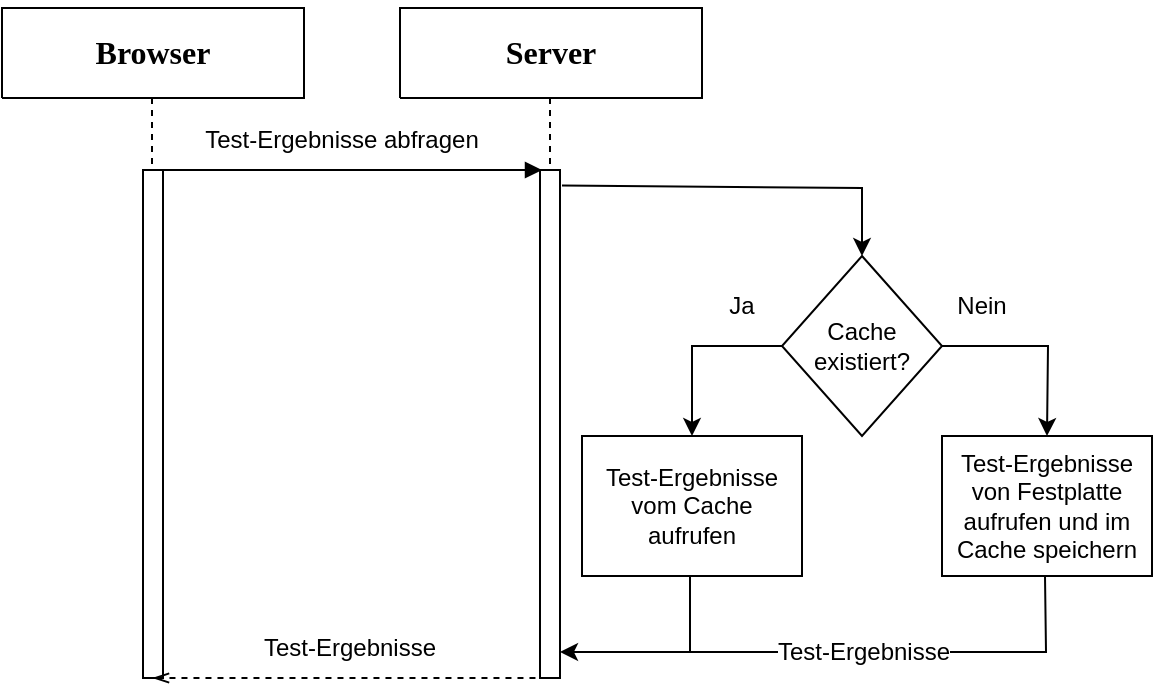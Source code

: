 <mxfile version="16.5.1" type="device"><diagram name="Zeichenblatt-1" id="Zeichenblatt-1"><mxGraphModel dx="1102" dy="857" grid="1" gridSize="10" guides="1" tooltips="1" connect="1" arrows="1" fold="1" page="1" pageScale="1" pageWidth="827" pageHeight="1169" math="0" shadow="0"><root><mxCell id="0"/><mxCell id="1" value="Verbinder" parent="0"/><mxCell id="12" style="vsdxID=108;fillColor=#FFFFFF;gradientColor=none;shape=stencil(nZBLDoAgDERP0z3SIyjew0SURgSD+Lu9kMZoXLhwN9O+tukAlrNpJg1SzDH4QW/URgNYgZTkjA4UkwJUgGXng+6DX1zLfmoymdXo17xh5zmRJ6Q42BWCfc2oJfdAr+Yv+AP9Cb7OJ3H/2JG1HNGz/84klThPVCc=);labelBackgroundColor=none;rounded=0;html=1;whiteSpace=wrap;" parent="1" vertex="1"><mxGeometry x="199" y="5" width="151" height="45" as="geometry"/></mxCell><mxCell id="15" style="vsdxID=112;edgeStyle=none;dashed=1;startArrow=none;endArrow=none;startSize=5;endSize=5;spacingTop=0;spacingBottom=0;spacingLeft=0;spacingRight=0;verticalAlign=middle;html=1;labelBackgroundColor=#ffffff;rounded=0;" parent="12" edge="1"><mxGeometry relative="1" as="geometry"><Array as="points"/><mxPoint x="75" y="45" as="sourcePoint"/><mxPoint x="75" y="240" as="targetPoint"/></mxGeometry></mxCell><mxCell id="14" style="vsdxID=110;fillColor=#FFFFFF;gradientColor=none;shape=stencil(1VFBDsIgEHwNRxKE+IJa/7GxSyFiaRa07e+FLImtB+/eZnZmdgkjTJcczCi0SpniHRc/ZCfMRWjtJ4fkc0HC9MJ0NhKOFJ/TwHyG6qzoEV91w8q5s6oRrTamJ8X8yl6gW9GoeZuVtgP9vUitElafJMUM2cfpEA1AI8pyRNoAYwuylBbEeTf+h2cV8Plm60Pglvb6dy1lxJWa/g0=);labelBackgroundColor=none;rounded=0;html=1;whiteSpace=wrap;" parent="12" vertex="1"><mxGeometry x="63" y="-3" width="24" height="0.6" as="geometry"/></mxCell><mxCell id="16" value="&lt;font style=&quot;font-size:16px;font-family:Calibri;color:#000000;direction:ltr;letter-spacing:0px;line-height:120%;opacity:1&quot;&gt;&lt;b&gt;Server&lt;br/&gt;&lt;/b&gt;&lt;/font&gt;" style="text;vsdxID=108;fillColor=none;gradientColor=none;labelBackgroundColor=none;rounded=0;html=1;whiteSpace=wrap;verticalAlign=middle;align=center;strokeColor=none;;html=1;" parent="12" vertex="1"><mxGeometry y="-0.444" width="151.49" height="45.444" as="geometry"/></mxCell><mxCell id="25" parent="1" vertex="1"><mxGeometry x="286" y="309" as="geometry"/></mxCell><mxCell id="WHD_afbQZ_5gt0yDmQIg-29" style="vsdxID=108;fillColor=#FFFFFF;gradientColor=none;shape=stencil(nZBLDoAgDERP0z3SIyjew0SURgSD+Lu9kMZoXLhwN9O+tukAlrNpJg1SzDH4QW/URgNYgZTkjA4UkwJUgGXng+6DX1zLfmoymdXo17xh5zmRJ6Q42BWCfc2oJfdAr+Yv+AP9Cb7OJ3H/2JG1HNGz/84klThPVCc=);labelBackgroundColor=none;rounded=0;html=1;whiteSpace=wrap;" parent="1" vertex="1"><mxGeometry y="5" width="151" height="45" as="geometry"/></mxCell><mxCell id="WHD_afbQZ_5gt0yDmQIg-30" style="vsdxID=110;fillColor=#FFFFFF;gradientColor=none;shape=stencil(1VFBDsIgEHwNRxKE+IJa/7GxSyFiaRa07e+FLImtB+/eZnZmdgkjTJcczCi0SpniHRc/ZCfMRWjtJ4fkc0HC9MJ0NhKOFJ/TwHyG6qzoEV91w8q5s6oRrTamJ8X8yl6gW9GoeZuVtgP9vUitElafJMUM2cfpEA1AI8pyRNoAYwuylBbEeTf+h2cV8Plm60Pglvb6dy1lxJWa/g0=);labelBackgroundColor=none;rounded=0;html=1;whiteSpace=wrap;" parent="WHD_afbQZ_5gt0yDmQIg-29" vertex="1"><mxGeometry x="63" y="-3" width="24" height="0.6" as="geometry"/></mxCell><mxCell id="WHD_afbQZ_5gt0yDmQIg-31" style="vsdxID=112;edgeStyle=none;dashed=1;startArrow=none;endArrow=none;startSize=5;endSize=5;spacingTop=0;spacingBottom=0;spacingLeft=0;spacingRight=0;verticalAlign=middle;html=1;labelBackgroundColor=#ffffff;rounded=0;" parent="WHD_afbQZ_5gt0yDmQIg-29" edge="1"><mxGeometry relative="1" as="geometry"><Array as="points"/><mxPoint x="75" y="45" as="sourcePoint"/><mxPoint x="75" y="240" as="targetPoint"/></mxGeometry></mxCell><mxCell id="WHD_afbQZ_5gt0yDmQIg-32" value="&lt;font style=&quot;font-size: 16px ; font-family: &amp;#34;calibri&amp;#34; ; color: #000000 ; direction: ltr ; letter-spacing: 0px ; line-height: 120% ; opacity: 1&quot;&gt;&lt;b&gt;Browser&lt;br&gt;&lt;/b&gt;&lt;/font&gt;" style="text;vsdxID=108;fillColor=none;gradientColor=none;labelBackgroundColor=none;rounded=0;html=1;whiteSpace=wrap;verticalAlign=middle;align=center;strokeColor=none;;html=1;" parent="WHD_afbQZ_5gt0yDmQIg-29" vertex="1"><mxGeometry y="-0.444" width="151.49" height="45.444" as="geometry"/></mxCell><mxCell id="WHD_afbQZ_5gt0yDmQIg-40" value="" style="rounded=0;whiteSpace=wrap;html=1;" parent="1" vertex="1"><mxGeometry x="70.5" y="86" width="10" height="254" as="geometry"/></mxCell><mxCell id="WHD_afbQZ_5gt0yDmQIg-42" value="" style="endArrow=block;html=1;rounded=0;exitX=1;exitY=0;exitDx=0;exitDy=0;endFill=1;" parent="1" source="WHD_afbQZ_5gt0yDmQIg-40" edge="1"><mxGeometry width="50" height="50" relative="1" as="geometry"><mxPoint x="130" y="157" as="sourcePoint"/><mxPoint x="270" y="86" as="targetPoint"/></mxGeometry></mxCell><mxCell id="WHD_afbQZ_5gt0yDmQIg-43" value="" style="rounded=0;whiteSpace=wrap;html=1;" parent="1" vertex="1"><mxGeometry x="269" y="86" width="10" height="254" as="geometry"/></mxCell><mxCell id="WHD_afbQZ_5gt0yDmQIg-52" value="Test-Ergebnisse abfragen" style="text;html=1;strokeColor=none;fillColor=none;align=center;verticalAlign=middle;whiteSpace=wrap;rounded=0;" parent="1" vertex="1"><mxGeometry x="80" y="56" width="180" height="30" as="geometry"/></mxCell><mxCell id="WHD_afbQZ_5gt0yDmQIg-53" value="Cache existiert?" style="rhombus;whiteSpace=wrap;html=1;" parent="1" vertex="1"><mxGeometry x="390" y="129" width="80" height="90" as="geometry"/></mxCell><mxCell id="WHD_afbQZ_5gt0yDmQIg-54" value="" style="endArrow=classic;html=1;rounded=0;entryX=0.5;entryY=0;entryDx=0;entryDy=0;exitX=1.1;exitY=0.058;exitDx=0;exitDy=0;exitPerimeter=0;" parent="1" target="WHD_afbQZ_5gt0yDmQIg-53" edge="1"><mxGeometry width="50" height="50" relative="1" as="geometry"><mxPoint x="280" y="93.718" as="sourcePoint"/><mxPoint x="440" y="89" as="targetPoint"/><Array as="points"><mxPoint x="430" y="95"/></Array></mxGeometry></mxCell><mxCell id="WHD_afbQZ_5gt0yDmQIg-55" value="" style="endArrow=classic;html=1;rounded=0;exitX=0;exitY=0.5;exitDx=0;exitDy=0;entryX=0.5;entryY=0;entryDx=0;entryDy=0;" parent="1" source="WHD_afbQZ_5gt0yDmQIg-53" target="WHD_afbQZ_5gt0yDmQIg-56" edge="1"><mxGeometry width="50" height="50" relative="1" as="geometry"><mxPoint x="290" y="209" as="sourcePoint"/><mxPoint x="290" y="174" as="targetPoint"/><Array as="points"><mxPoint x="345" y="174"/></Array></mxGeometry></mxCell><mxCell id="WHD_afbQZ_5gt0yDmQIg-56" value="Test-Ergebnisse vom Cache aufrufen" style="rounded=0;whiteSpace=wrap;html=1;" parent="1" vertex="1"><mxGeometry x="290" y="219" width="110" height="70" as="geometry"/></mxCell><mxCell id="WHD_afbQZ_5gt0yDmQIg-57" value="Ja" style="text;html=1;strokeColor=none;fillColor=none;align=center;verticalAlign=middle;whiteSpace=wrap;rounded=0;" parent="1" vertex="1"><mxGeometry x="340" y="139" width="60" height="30" as="geometry"/></mxCell><mxCell id="WHD_afbQZ_5gt0yDmQIg-59" value="Test-Ergebnisse von Festplatte aufrufen und im Cache speichern" style="rounded=0;whiteSpace=wrap;html=1;" parent="1" vertex="1"><mxGeometry x="470" y="219" width="105" height="70" as="geometry"/></mxCell><mxCell id="WHD_afbQZ_5gt0yDmQIg-60" value="" style="endArrow=classic;html=1;rounded=0;exitX=1;exitY=0.5;exitDx=0;exitDy=0;entryX=0.5;entryY=0;entryDx=0;entryDy=0;" parent="1" source="WHD_afbQZ_5gt0yDmQIg-53" target="WHD_afbQZ_5gt0yDmQIg-59" edge="1"><mxGeometry width="50" height="50" relative="1" as="geometry"><mxPoint x="470" y="219" as="sourcePoint"/><mxPoint x="520" y="169" as="targetPoint"/><Array as="points"><mxPoint x="523" y="174"/></Array></mxGeometry></mxCell><mxCell id="WHD_afbQZ_5gt0yDmQIg-61" value="Nein" style="text;html=1;strokeColor=none;fillColor=none;align=center;verticalAlign=middle;whiteSpace=wrap;rounded=0;" parent="1" vertex="1"><mxGeometry x="460" y="139" width="60" height="30" as="geometry"/></mxCell><mxCell id="WHD_afbQZ_5gt0yDmQIg-62" value="" style="endArrow=classic;html=1;rounded=0;exitX=0.5;exitY=1;exitDx=0;exitDy=0;" parent="1" edge="1"><mxGeometry width="50" height="50" relative="1" as="geometry"><mxPoint x="344" y="289" as="sourcePoint"/><mxPoint x="279" y="327" as="targetPoint"/><Array as="points"><mxPoint x="344" y="327"/></Array></mxGeometry></mxCell><mxCell id="WHD_afbQZ_5gt0yDmQIg-63" value="" style="endArrow=none;html=1;rounded=0;entryX=0.5;entryY=1;entryDx=0;entryDy=0;" parent="1" edge="1"><mxGeometry width="50" height="50" relative="1" as="geometry"><mxPoint x="280" y="327" as="sourcePoint"/><mxPoint x="521.5" y="289" as="targetPoint"/><Array as="points"><mxPoint x="522" y="327"/></Array></mxGeometry></mxCell><mxCell id="WHD_afbQZ_5gt0yDmQIg-64" value="Test-Ergebnisse" style="text;html=1;strokeColor=none;fillColor=none;align=center;verticalAlign=middle;whiteSpace=wrap;rounded=0;labelBackgroundColor=default;" parent="1" vertex="1"><mxGeometry x="371" y="312" width="120" height="30" as="geometry"/></mxCell><mxCell id="WHD_afbQZ_5gt0yDmQIg-66" value="" style="endArrow=none;dashed=1;html=1;rounded=0;entryX=0.5;entryY=1;entryDx=0;entryDy=0;exitX=0.5;exitY=1;exitDx=0;exitDy=0;startArrow=openThin;startFill=0;" parent="1" source="WHD_afbQZ_5gt0yDmQIg-40" target="WHD_afbQZ_5gt0yDmQIg-43" edge="1"><mxGeometry width="50" height="50" relative="1" as="geometry"><mxPoint x="200" y="397" as="sourcePoint"/><mxPoint x="240" y="337" as="targetPoint"/></mxGeometry></mxCell><mxCell id="WHD_afbQZ_5gt0yDmQIg-67" value="Test-Ergebnisse" style="text;html=1;strokeColor=none;fillColor=none;align=center;verticalAlign=middle;whiteSpace=wrap;rounded=0;" parent="1" vertex="1"><mxGeometry x="83.5" y="310" width="180" height="30" as="geometry"/></mxCell></root></mxGraphModel></diagram></mxfile>